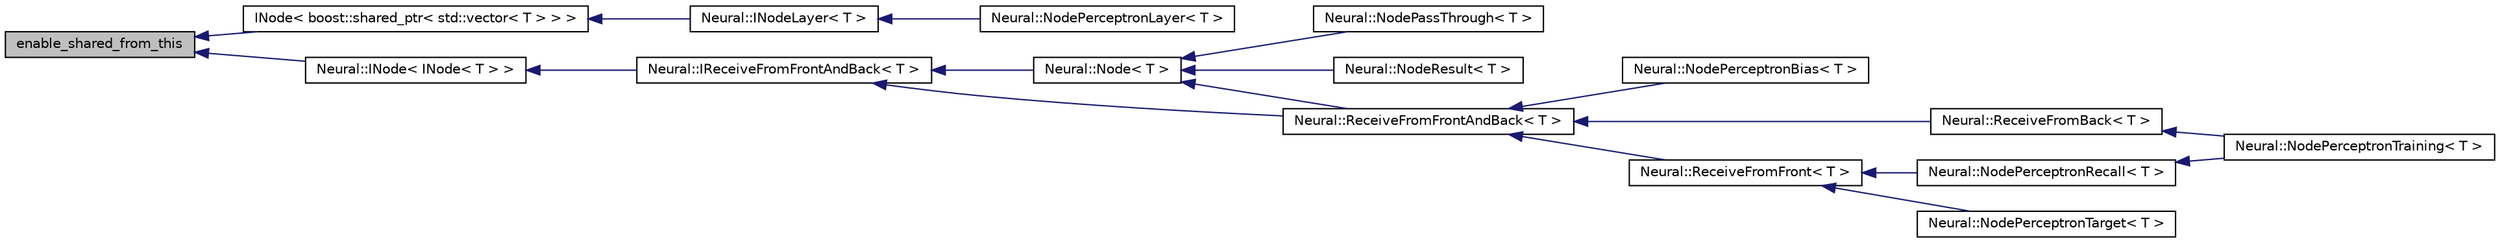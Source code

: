 digraph G
{
  edge [fontname="Helvetica",fontsize="10",labelfontname="Helvetica",labelfontsize="10"];
  node [fontname="Helvetica",fontsize="10",shape=record];
  rankdir=LR;
  Node1 [label="enable_shared_from_this",height=0.2,width=0.4,color="black", fillcolor="grey75", style="filled" fontcolor="black"];
  Node1 -> Node2 [dir=back,color="midnightblue",fontsize="10",style="solid"];
  Node2 [label="INode\< boost::shared_ptr\< std::vector\< T \> \> \>",height=0.2,width=0.4,color="black", fillcolor="white", style="filled",URL="$class_neural_1_1_i_node.html"];
  Node2 -> Node3 [dir=back,color="midnightblue",fontsize="10",style="solid"];
  Node3 [label="Neural::INodeLayer\< T \>",height=0.2,width=0.4,color="black", fillcolor="white", style="filled",URL="$class_neural_1_1_i_node_layer.html"];
  Node3 -> Node4 [dir=back,color="midnightblue",fontsize="10",style="solid"];
  Node4 [label="Neural::NodePerceptronLayer\< T \>",height=0.2,width=0.4,color="black", fillcolor="white", style="filled",URL="$class_neural_1_1_node_perceptron_layer.html"];
  Node1 -> Node5 [dir=back,color="midnightblue",fontsize="10",style="solid"];
  Node5 [label="Neural::INode\< INode\< T \> \>",height=0.2,width=0.4,color="black", fillcolor="white", style="filled",URL="$class_neural_1_1_i_node.html"];
  Node5 -> Node6 [dir=back,color="midnightblue",fontsize="10",style="solid"];
  Node6 [label="Neural::IReceiveFromFrontAndBack\< T \>",height=0.2,width=0.4,color="black", fillcolor="white", style="filled",URL="$class_neural_1_1_i_receive_from_front_and_back.html"];
  Node6 -> Node7 [dir=back,color="midnightblue",fontsize="10",style="solid"];
  Node7 [label="Neural::Node\< T \>",height=0.2,width=0.4,color="black", fillcolor="white", style="filled",URL="$class_neural_1_1_node.html"];
  Node7 -> Node8 [dir=back,color="midnightblue",fontsize="10",style="solid"];
  Node8 [label="Neural::NodePassThrough\< T \>",height=0.2,width=0.4,color="black", fillcolor="white", style="filled",URL="$class_neural_1_1_node_pass_through.html"];
  Node7 -> Node9 [dir=back,color="midnightblue",fontsize="10",style="solid"];
  Node9 [label="Neural::NodeResult\< T \>",height=0.2,width=0.4,color="black", fillcolor="white", style="filled",URL="$class_neural_1_1_node_result.html"];
  Node7 -> Node10 [dir=back,color="midnightblue",fontsize="10",style="solid"];
  Node10 [label="Neural::ReceiveFromFrontAndBack\< T \>",height=0.2,width=0.4,color="black", fillcolor="white", style="filled",URL="$class_neural_1_1_receive_from_front_and_back.html"];
  Node10 -> Node11 [dir=back,color="midnightblue",fontsize="10",style="solid"];
  Node11 [label="Neural::NodePerceptronBias\< T \>",height=0.2,width=0.4,color="black", fillcolor="white", style="filled",URL="$class_neural_1_1_node_perceptron_bias.html"];
  Node10 -> Node12 [dir=back,color="midnightblue",fontsize="10",style="solid"];
  Node12 [label="Neural::ReceiveFromBack\< T \>",height=0.2,width=0.4,color="black", fillcolor="white", style="filled",URL="$class_neural_1_1_receive_from_back.html"];
  Node12 -> Node13 [dir=back,color="midnightblue",fontsize="10",style="solid"];
  Node13 [label="Neural::NodePerceptronTraining\< T \>",height=0.2,width=0.4,color="black", fillcolor="white", style="filled",URL="$class_neural_1_1_node_perceptron_training.html"];
  Node10 -> Node14 [dir=back,color="midnightblue",fontsize="10",style="solid"];
  Node14 [label="Neural::ReceiveFromFront\< T \>",height=0.2,width=0.4,color="black", fillcolor="white", style="filled",URL="$class_neural_1_1_receive_from_front.html"];
  Node14 -> Node15 [dir=back,color="midnightblue",fontsize="10",style="solid"];
  Node15 [label="Neural::NodePerceptronRecall\< T \>",height=0.2,width=0.4,color="black", fillcolor="white", style="filled",URL="$class_neural_1_1_node_perceptron_recall.html"];
  Node15 -> Node13 [dir=back,color="midnightblue",fontsize="10",style="solid"];
  Node14 -> Node16 [dir=back,color="midnightblue",fontsize="10",style="solid"];
  Node16 [label="Neural::NodePerceptronTarget\< T \>",height=0.2,width=0.4,color="black", fillcolor="white", style="filled",URL="$class_neural_1_1_node_perceptron_target.html"];
  Node6 -> Node10 [dir=back,color="midnightblue",fontsize="10",style="solid"];
}
